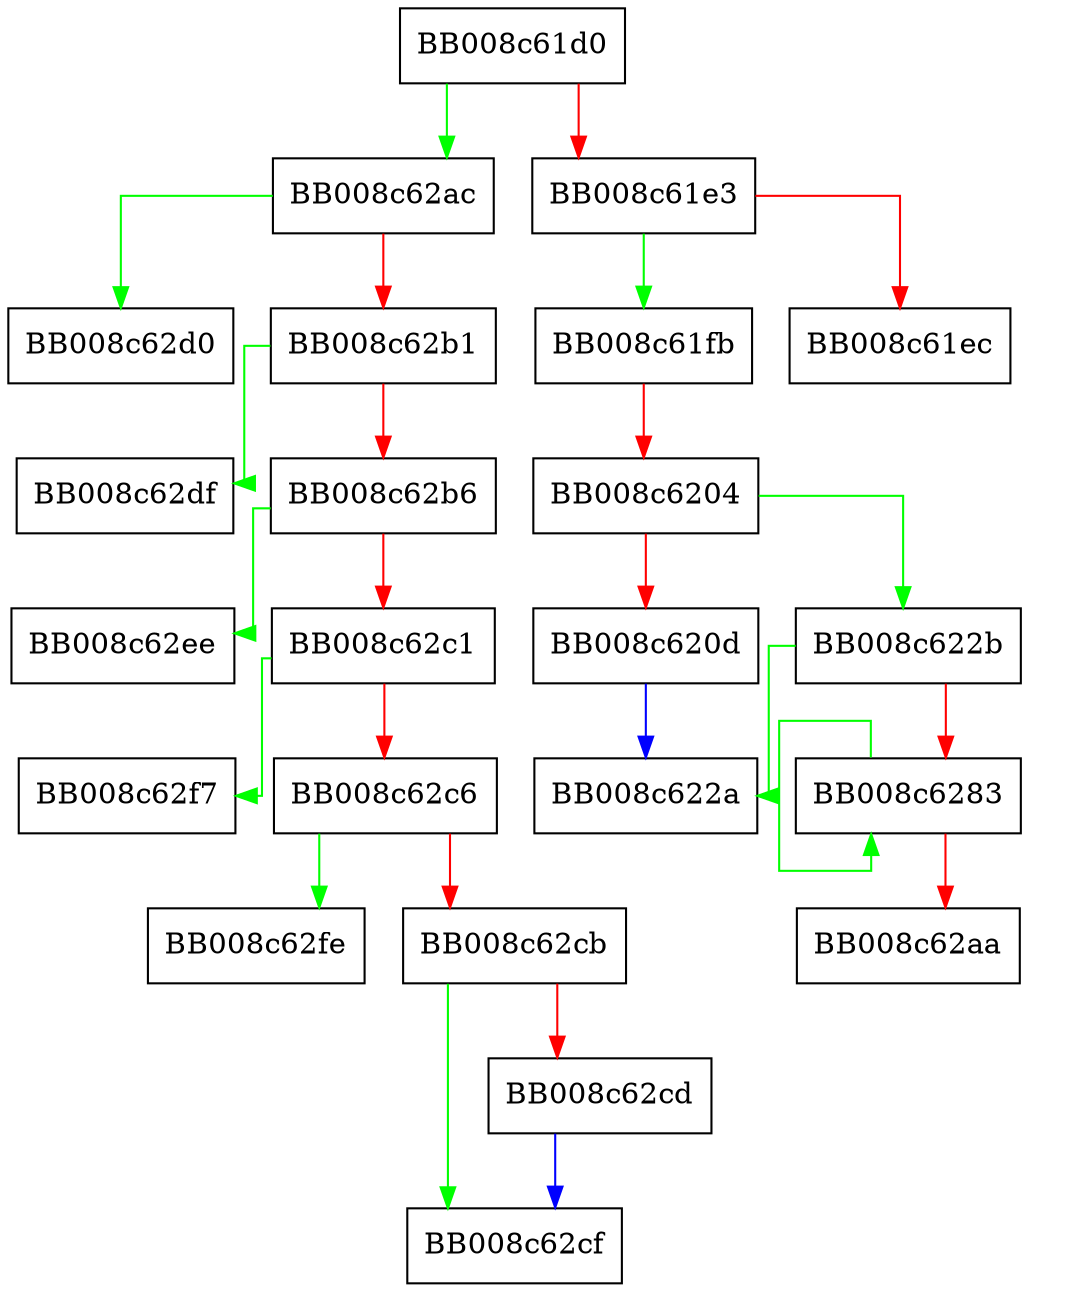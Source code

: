 digraph __memset_avx512_unaligned_erms {
  node [shape="box"];
  graph [splines=ortho];
  BB008c61d0 -> BB008c62ac [color="green"];
  BB008c61d0 -> BB008c61e3 [color="red"];
  BB008c61e3 -> BB008c61fb [color="green"];
  BB008c61e3 -> BB008c61ec [color="red"];
  BB008c61fb -> BB008c6204 [color="red"];
  BB008c6204 -> BB008c622b [color="green"];
  BB008c6204 -> BB008c620d [color="red"];
  BB008c620d -> BB008c622a [color="blue"];
  BB008c622b -> BB008c622a [color="green"];
  BB008c622b -> BB008c6283 [color="red"];
  BB008c6283 -> BB008c6283 [color="green"];
  BB008c6283 -> BB008c62aa [color="red"];
  BB008c62ac -> BB008c62d0 [color="green"];
  BB008c62ac -> BB008c62b1 [color="red"];
  BB008c62b1 -> BB008c62df [color="green"];
  BB008c62b1 -> BB008c62b6 [color="red"];
  BB008c62b6 -> BB008c62ee [color="green"];
  BB008c62b6 -> BB008c62c1 [color="red"];
  BB008c62c1 -> BB008c62f7 [color="green"];
  BB008c62c1 -> BB008c62c6 [color="red"];
  BB008c62c6 -> BB008c62fe [color="green"];
  BB008c62c6 -> BB008c62cb [color="red"];
  BB008c62cb -> BB008c62cf [color="green"];
  BB008c62cb -> BB008c62cd [color="red"];
  BB008c62cd -> BB008c62cf [color="blue"];
}